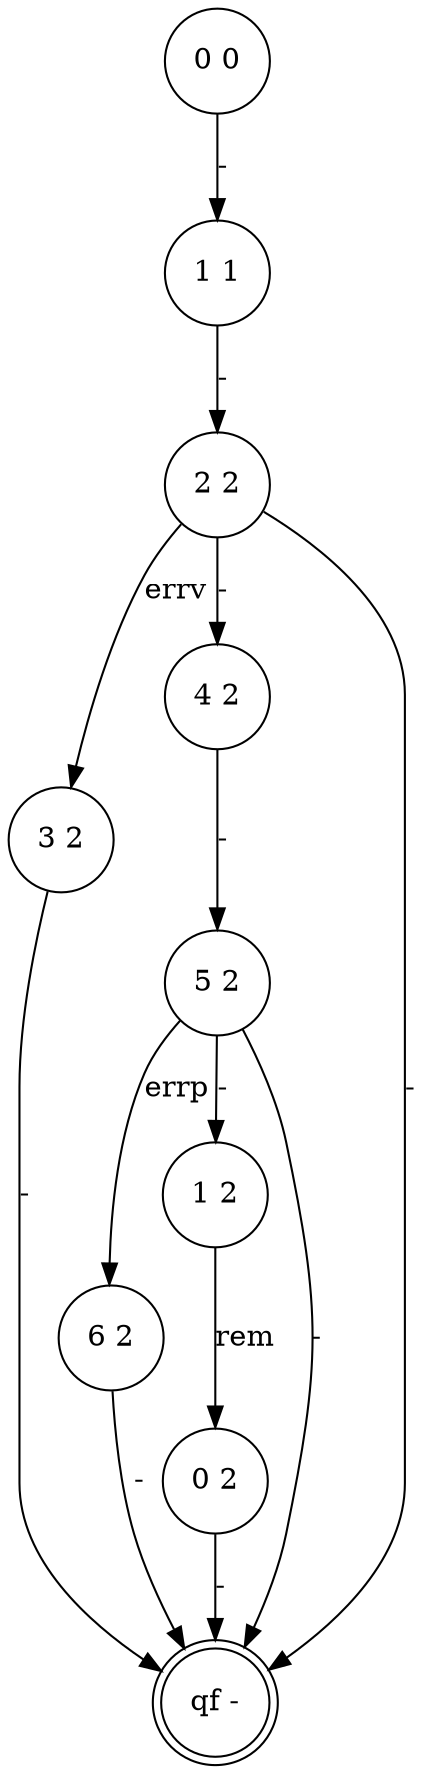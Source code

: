 digraph 1 {
	"1 1" [shape=circle]
	"2 2" [shape=circle]
	"3 2" [shape=circle]
	"4 2" [shape=circle]
	"5 2" [shape=circle]
	"6 2" [shape=circle]
	"1 2" [shape=circle]
	"0 2" [shape=circle]
	"qf -" [shape=doublecircle]
	"0 0" [shape=circle]
	"0 0" -> "1 1" [label="-"]
	"1 1" -> "2 2" [label="-"]
	"2 2" -> "3 2" [label=errv]
	"2 2" -> "4 2" [label="-"]
	"4 2" -> "5 2" [label="-"]
	"5 2" -> "6 2" [label=errp]
	"5 2" -> "1 2" [label="-"]
	"1 2" -> "0 2" [label=rem]
	"2 2" -> "qf -" [label="-"]
	"3 2" -> "qf -" [label="-"]
	"5 2" -> "qf -" [label="-"]
	"6 2" -> "qf -" [label="-"]
	"0 2" -> "qf -" [label="-"]
}
